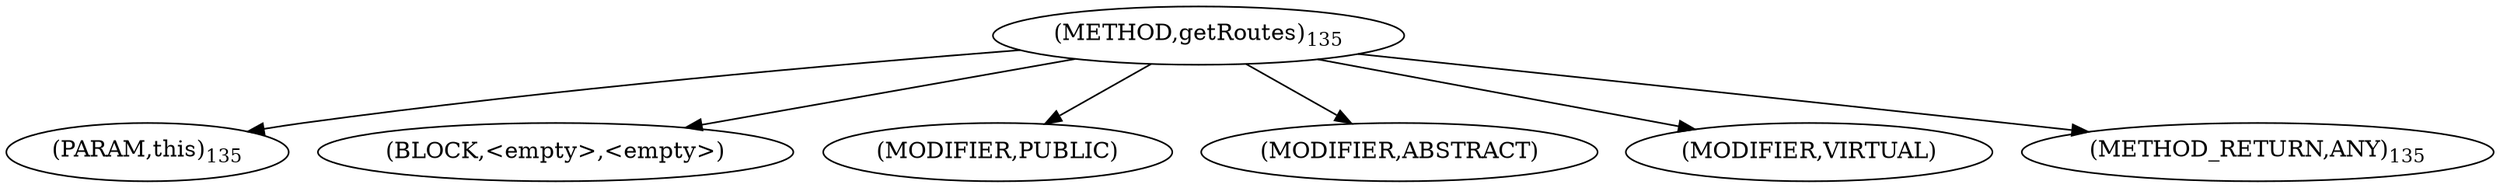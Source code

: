 digraph "getRoutes" {  
"127" [label = <(METHOD,getRoutes)<SUB>135</SUB>> ]
"128" [label = <(PARAM,this)<SUB>135</SUB>> ]
"129" [label = <(BLOCK,&lt;empty&gt;,&lt;empty&gt;)> ]
"130" [label = <(MODIFIER,PUBLIC)> ]
"131" [label = <(MODIFIER,ABSTRACT)> ]
"132" [label = <(MODIFIER,VIRTUAL)> ]
"133" [label = <(METHOD_RETURN,ANY)<SUB>135</SUB>> ]
  "127" -> "128" 
  "127" -> "129" 
  "127" -> "130" 
  "127" -> "131" 
  "127" -> "132" 
  "127" -> "133" 
}
